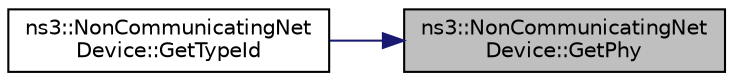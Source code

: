 digraph "ns3::NonCommunicatingNetDevice::GetPhy"
{
 // LATEX_PDF_SIZE
  edge [fontname="Helvetica",fontsize="10",labelfontname="Helvetica",labelfontsize="10"];
  node [fontname="Helvetica",fontsize="10",shape=record];
  rankdir="RL";
  Node1 [label="ns3::NonCommunicatingNet\lDevice::GetPhy",height=0.2,width=0.4,color="black", fillcolor="grey75", style="filled", fontcolor="black",tooltip=" "];
  Node1 -> Node2 [dir="back",color="midnightblue",fontsize="10",style="solid",fontname="Helvetica"];
  Node2 [label="ns3::NonCommunicatingNet\lDevice::GetTypeId",height=0.2,width=0.4,color="black", fillcolor="white", style="filled",URL="$classns3_1_1_non_communicating_net_device.html#af468a4a4203f354734c8520fd501bfea",tooltip="Get the type ID."];
}
